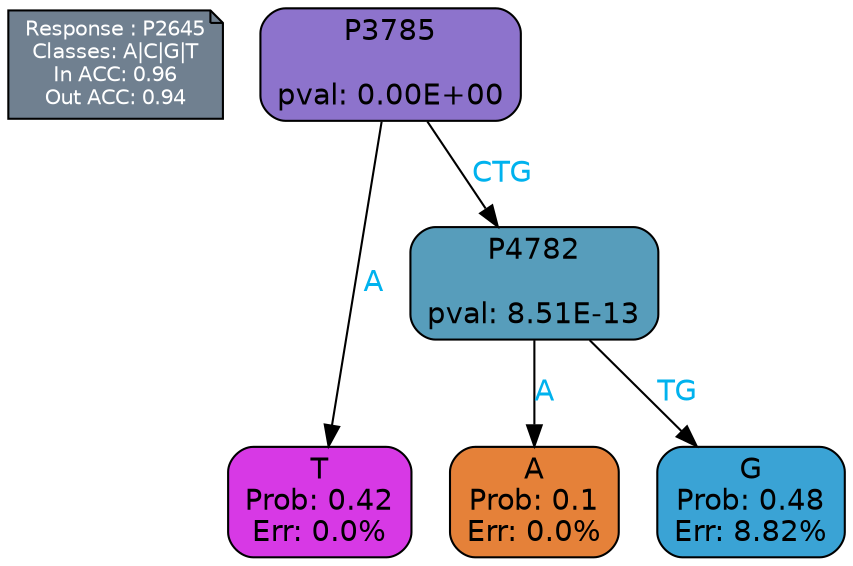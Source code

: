 digraph Tree {
node [shape=box, style="filled, rounded", color="black", fontname=helvetica] ;
graph [ranksep=equally, splines=polylines, bgcolor=transparent, dpi=600] ;
edge [fontname=helvetica] ;
LEGEND [label="Response : P2645
Classes: A|C|G|T
In ACC: 0.96
Out ACC: 0.94
",shape=note,align=left,style=filled,fillcolor="slategray",fontcolor="white",fontsize=10];1 [label="P3785

pval: 0.00E+00", fillcolor="#8d73cc"] ;
2 [label="T
Prob: 0.42
Err: 0.0%", fillcolor="#d739e5"] ;
3 [label="P4782

pval: 8.51E-13", fillcolor="#579dbb"] ;
4 [label="A
Prob: 0.1
Err: 0.0%", fillcolor="#e58139"] ;
5 [label="G
Prob: 0.48
Err: 8.82%", fillcolor="#3aa3d5"] ;
1 -> 2 [label="A",fontcolor=deepskyblue2] ;
1 -> 3 [label="CTG",fontcolor=deepskyblue2] ;
3 -> 4 [label="A",fontcolor=deepskyblue2] ;
3 -> 5 [label="TG",fontcolor=deepskyblue2] ;
{rank = same; 2;4;5;}{rank = same; LEGEND;1;}}